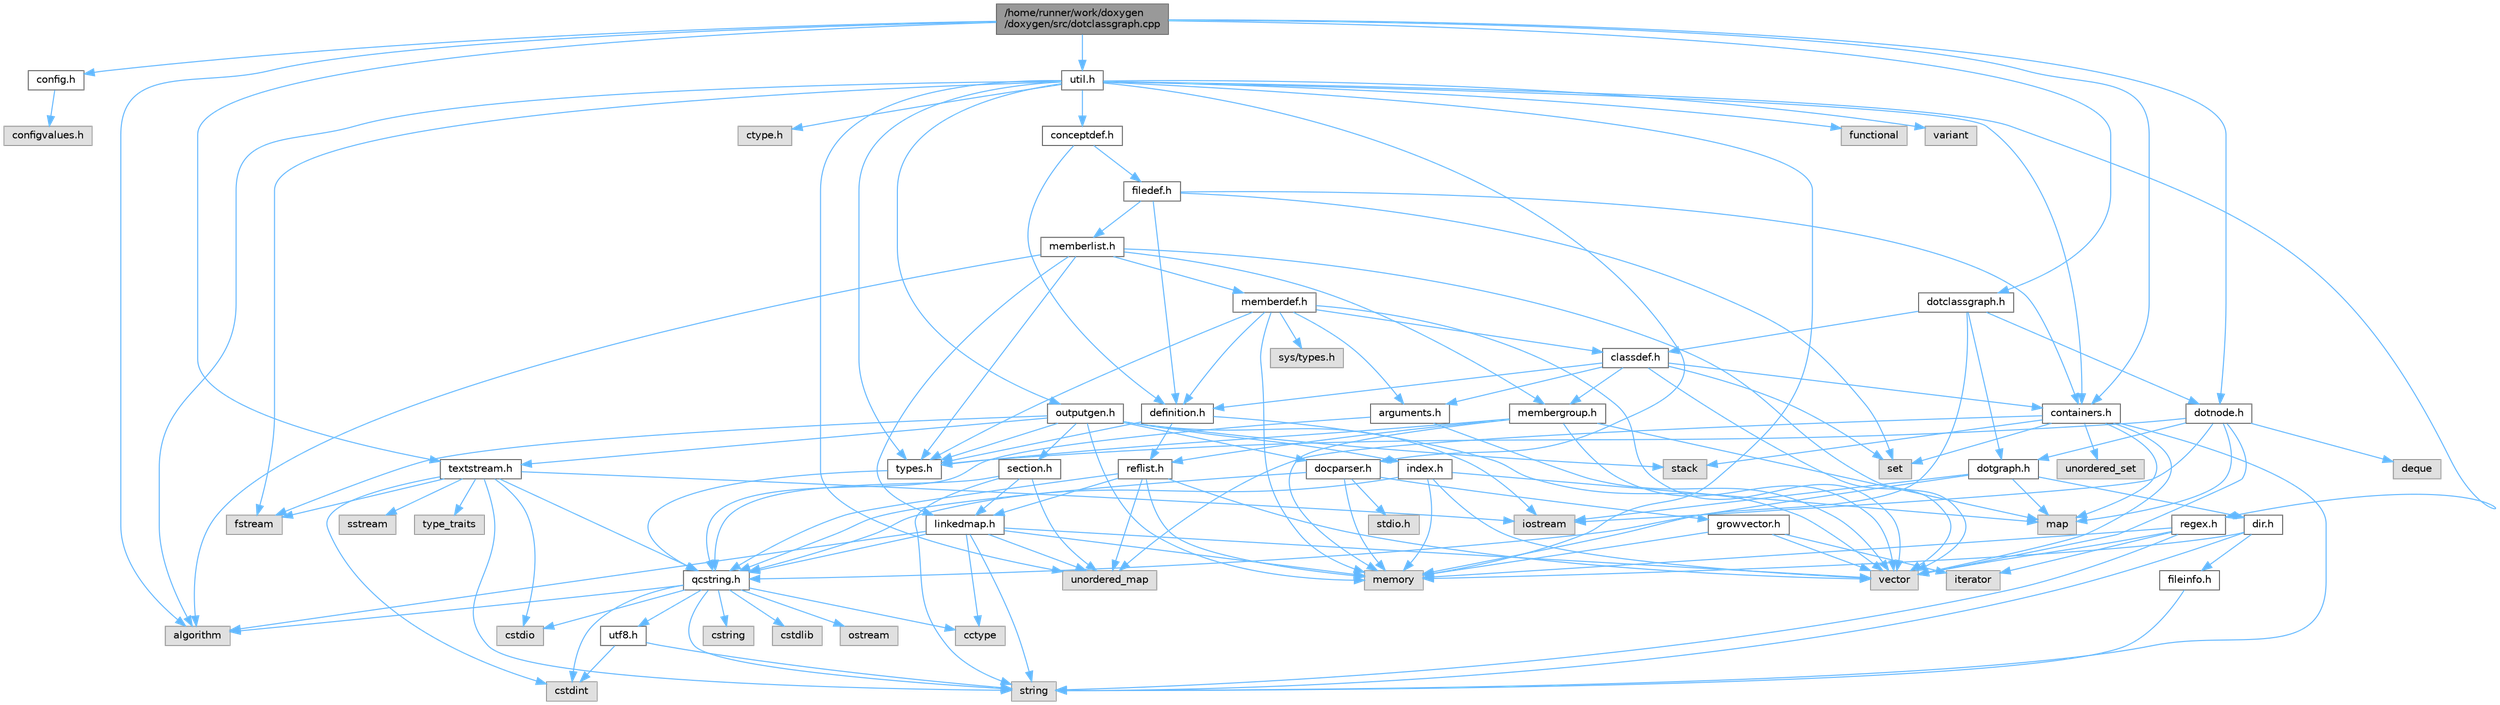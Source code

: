 digraph "/home/runner/work/doxygen/doxygen/src/dotclassgraph.cpp"
{
 // INTERACTIVE_SVG=YES
 // LATEX_PDF_SIZE
  bgcolor="transparent";
  edge [fontname=Helvetica,fontsize=10,labelfontname=Helvetica,labelfontsize=10];
  node [fontname=Helvetica,fontsize=10,shape=box,height=0.2,width=0.4];
  Node1 [label="/home/runner/work/doxygen\l/doxygen/src/dotclassgraph.cpp",height=0.2,width=0.4,color="gray40", fillcolor="grey60", style="filled", fontcolor="black",tooltip=" "];
  Node1 -> Node2 [color="steelblue1",style="solid",tooltip=" "];
  Node2 [label="algorithm",height=0.2,width=0.4,color="grey60", fillcolor="#E0E0E0", style="filled",tooltip=" "];
  Node1 -> Node3 [color="steelblue1",style="solid",tooltip=" "];
  Node3 [label="containers.h",height=0.2,width=0.4,color="grey40", fillcolor="white", style="filled",URL="$d5/d75/containers_8h.html",tooltip=" "];
  Node3 -> Node4 [color="steelblue1",style="solid",tooltip=" "];
  Node4 [label="vector",height=0.2,width=0.4,color="grey60", fillcolor="#E0E0E0", style="filled",tooltip=" "];
  Node3 -> Node5 [color="steelblue1",style="solid",tooltip=" "];
  Node5 [label="string",height=0.2,width=0.4,color="grey60", fillcolor="#E0E0E0", style="filled",tooltip=" "];
  Node3 -> Node6 [color="steelblue1",style="solid",tooltip=" "];
  Node6 [label="set",height=0.2,width=0.4,color="grey60", fillcolor="#E0E0E0", style="filled",tooltip=" "];
  Node3 -> Node7 [color="steelblue1",style="solid",tooltip=" "];
  Node7 [label="map",height=0.2,width=0.4,color="grey60", fillcolor="#E0E0E0", style="filled",tooltip=" "];
  Node3 -> Node8 [color="steelblue1",style="solid",tooltip=" "];
  Node8 [label="unordered_set",height=0.2,width=0.4,color="grey60", fillcolor="#E0E0E0", style="filled",tooltip=" "];
  Node3 -> Node9 [color="steelblue1",style="solid",tooltip=" "];
  Node9 [label="unordered_map",height=0.2,width=0.4,color="grey60", fillcolor="#E0E0E0", style="filled",tooltip=" "];
  Node3 -> Node10 [color="steelblue1",style="solid",tooltip=" "];
  Node10 [label="stack",height=0.2,width=0.4,color="grey60", fillcolor="#E0E0E0", style="filled",tooltip=" "];
  Node1 -> Node11 [color="steelblue1",style="solid",tooltip=" "];
  Node11 [label="dotclassgraph.h",height=0.2,width=0.4,color="grey40", fillcolor="white", style="filled",URL="$d5/d04/dotclassgraph_8h.html",tooltip=" "];
  Node11 -> Node12 [color="steelblue1",style="solid",tooltip=" "];
  Node12 [label="memory",height=0.2,width=0.4,color="grey60", fillcolor="#E0E0E0", style="filled",tooltip=" "];
  Node11 -> Node13 [color="steelblue1",style="solid",tooltip=" "];
  Node13 [label="classdef.h",height=0.2,width=0.4,color="grey40", fillcolor="white", style="filled",URL="$d1/da6/classdef_8h.html",tooltip=" "];
  Node13 -> Node4 [color="steelblue1",style="solid",tooltip=" "];
  Node13 -> Node6 [color="steelblue1",style="solid",tooltip=" "];
  Node13 -> Node3 [color="steelblue1",style="solid",tooltip=" "];
  Node13 -> Node14 [color="steelblue1",style="solid",tooltip=" "];
  Node14 [label="definition.h",height=0.2,width=0.4,color="grey40", fillcolor="white", style="filled",URL="$df/da1/definition_8h.html",tooltip=" "];
  Node14 -> Node4 [color="steelblue1",style="solid",tooltip=" "];
  Node14 -> Node15 [color="steelblue1",style="solid",tooltip=" "];
  Node15 [label="types.h",height=0.2,width=0.4,color="grey40", fillcolor="white", style="filled",URL="$d9/d49/types_8h.html",tooltip="This file contains a number of basic enums and types."];
  Node15 -> Node16 [color="steelblue1",style="solid",tooltip=" "];
  Node16 [label="qcstring.h",height=0.2,width=0.4,color="grey40", fillcolor="white", style="filled",URL="$d7/d5c/qcstring_8h.html",tooltip=" "];
  Node16 -> Node5 [color="steelblue1",style="solid",tooltip=" "];
  Node16 -> Node2 [color="steelblue1",style="solid",tooltip=" "];
  Node16 -> Node17 [color="steelblue1",style="solid",tooltip=" "];
  Node17 [label="cctype",height=0.2,width=0.4,color="grey60", fillcolor="#E0E0E0", style="filled",tooltip=" "];
  Node16 -> Node18 [color="steelblue1",style="solid",tooltip=" "];
  Node18 [label="cstring",height=0.2,width=0.4,color="grey60", fillcolor="#E0E0E0", style="filled",tooltip=" "];
  Node16 -> Node19 [color="steelblue1",style="solid",tooltip=" "];
  Node19 [label="cstdio",height=0.2,width=0.4,color="grey60", fillcolor="#E0E0E0", style="filled",tooltip=" "];
  Node16 -> Node20 [color="steelblue1",style="solid",tooltip=" "];
  Node20 [label="cstdlib",height=0.2,width=0.4,color="grey60", fillcolor="#E0E0E0", style="filled",tooltip=" "];
  Node16 -> Node21 [color="steelblue1",style="solid",tooltip=" "];
  Node21 [label="cstdint",height=0.2,width=0.4,color="grey60", fillcolor="#E0E0E0", style="filled",tooltip=" "];
  Node16 -> Node22 [color="steelblue1",style="solid",tooltip=" "];
  Node22 [label="ostream",height=0.2,width=0.4,color="grey60", fillcolor="#E0E0E0", style="filled",tooltip=" "];
  Node16 -> Node23 [color="steelblue1",style="solid",tooltip=" "];
  Node23 [label="utf8.h",height=0.2,width=0.4,color="grey40", fillcolor="white", style="filled",URL="$db/d7c/utf8_8h.html",tooltip="Various UTF8 related helper functions."];
  Node23 -> Node21 [color="steelblue1",style="solid",tooltip=" "];
  Node23 -> Node5 [color="steelblue1",style="solid",tooltip=" "];
  Node14 -> Node24 [color="steelblue1",style="solid",tooltip=" "];
  Node24 [label="reflist.h",height=0.2,width=0.4,color="grey40", fillcolor="white", style="filled",URL="$d1/d02/reflist_8h.html",tooltip=" "];
  Node24 -> Node4 [color="steelblue1",style="solid",tooltip=" "];
  Node24 -> Node9 [color="steelblue1",style="solid",tooltip=" "];
  Node24 -> Node12 [color="steelblue1",style="solid",tooltip=" "];
  Node24 -> Node16 [color="steelblue1",style="solid",tooltip=" "];
  Node24 -> Node25 [color="steelblue1",style="solid",tooltip=" "];
  Node25 [label="linkedmap.h",height=0.2,width=0.4,color="grey40", fillcolor="white", style="filled",URL="$da/de1/linkedmap_8h.html",tooltip=" "];
  Node25 -> Node9 [color="steelblue1",style="solid",tooltip=" "];
  Node25 -> Node4 [color="steelblue1",style="solid",tooltip=" "];
  Node25 -> Node12 [color="steelblue1",style="solid",tooltip=" "];
  Node25 -> Node5 [color="steelblue1",style="solid",tooltip=" "];
  Node25 -> Node2 [color="steelblue1",style="solid",tooltip=" "];
  Node25 -> Node17 [color="steelblue1",style="solid",tooltip=" "];
  Node25 -> Node16 [color="steelblue1",style="solid",tooltip=" "];
  Node13 -> Node26 [color="steelblue1",style="solid",tooltip=" "];
  Node26 [label="arguments.h",height=0.2,width=0.4,color="grey40", fillcolor="white", style="filled",URL="$df/d9b/arguments_8h.html",tooltip=" "];
  Node26 -> Node4 [color="steelblue1",style="solid",tooltip=" "];
  Node26 -> Node16 [color="steelblue1",style="solid",tooltip=" "];
  Node13 -> Node27 [color="steelblue1",style="solid",tooltip=" "];
  Node27 [label="membergroup.h",height=0.2,width=0.4,color="grey40", fillcolor="white", style="filled",URL="$d9/d11/membergroup_8h.html",tooltip=" "];
  Node27 -> Node4 [color="steelblue1",style="solid",tooltip=" "];
  Node27 -> Node7 [color="steelblue1",style="solid",tooltip=" "];
  Node27 -> Node12 [color="steelblue1",style="solid",tooltip=" "];
  Node27 -> Node15 [color="steelblue1",style="solid",tooltip=" "];
  Node27 -> Node24 [color="steelblue1",style="solid",tooltip=" "];
  Node11 -> Node28 [color="steelblue1",style="solid",tooltip=" "];
  Node28 [label="dotnode.h",height=0.2,width=0.4,color="grey40", fillcolor="white", style="filled",URL="$d8/d3b/dotnode_8h.html",tooltip=" "];
  Node28 -> Node4 [color="steelblue1",style="solid",tooltip=" "];
  Node28 -> Node7 [color="steelblue1",style="solid",tooltip=" "];
  Node28 -> Node29 [color="steelblue1",style="solid",tooltip=" "];
  Node29 [label="deque",height=0.2,width=0.4,color="grey60", fillcolor="#E0E0E0", style="filled",tooltip=" "];
  Node28 -> Node30 [color="steelblue1",style="solid",tooltip=" "];
  Node30 [label="iostream",height=0.2,width=0.4,color="grey60", fillcolor="#E0E0E0", style="filled",tooltip=" "];
  Node28 -> Node15 [color="steelblue1",style="solid",tooltip=" "];
  Node28 -> Node31 [color="steelblue1",style="solid",tooltip=" "];
  Node31 [label="dotgraph.h",height=0.2,width=0.4,color="grey40", fillcolor="white", style="filled",URL="$d0/daa/dotgraph_8h.html",tooltip=" "];
  Node31 -> Node30 [color="steelblue1",style="solid",tooltip=" "];
  Node31 -> Node7 [color="steelblue1",style="solid",tooltip=" "];
  Node31 -> Node16 [color="steelblue1",style="solid",tooltip=" "];
  Node31 -> Node32 [color="steelblue1",style="solid",tooltip=" "];
  Node32 [label="dir.h",height=0.2,width=0.4,color="grey40", fillcolor="white", style="filled",URL="$df/d9c/dir_8h.html",tooltip=" "];
  Node32 -> Node5 [color="steelblue1",style="solid",tooltip=" "];
  Node32 -> Node12 [color="steelblue1",style="solid",tooltip=" "];
  Node32 -> Node33 [color="steelblue1",style="solid",tooltip=" "];
  Node33 [label="fileinfo.h",height=0.2,width=0.4,color="grey40", fillcolor="white", style="filled",URL="$df/d45/fileinfo_8h.html",tooltip=" "];
  Node33 -> Node5 [color="steelblue1",style="solid",tooltip=" "];
  Node11 -> Node31 [color="steelblue1",style="solid",tooltip=" "];
  Node1 -> Node28 [color="steelblue1",style="solid",tooltip=" "];
  Node1 -> Node34 [color="steelblue1",style="solid",tooltip=" "];
  Node34 [label="textstream.h",height=0.2,width=0.4,color="grey40", fillcolor="white", style="filled",URL="$d4/d7d/textstream_8h.html",tooltip=" "];
  Node34 -> Node5 [color="steelblue1",style="solid",tooltip=" "];
  Node34 -> Node30 [color="steelblue1",style="solid",tooltip=" "];
  Node34 -> Node35 [color="steelblue1",style="solid",tooltip=" "];
  Node35 [label="sstream",height=0.2,width=0.4,color="grey60", fillcolor="#E0E0E0", style="filled",tooltip=" "];
  Node34 -> Node21 [color="steelblue1",style="solid",tooltip=" "];
  Node34 -> Node19 [color="steelblue1",style="solid",tooltip=" "];
  Node34 -> Node36 [color="steelblue1",style="solid",tooltip=" "];
  Node36 [label="fstream",height=0.2,width=0.4,color="grey60", fillcolor="#E0E0E0", style="filled",tooltip=" "];
  Node34 -> Node37 [color="steelblue1",style="solid",tooltip=" "];
  Node37 [label="type_traits",height=0.2,width=0.4,color="grey60", fillcolor="#E0E0E0", style="filled",tooltip=" "];
  Node34 -> Node16 [color="steelblue1",style="solid",tooltip=" "];
  Node1 -> Node38 [color="steelblue1",style="solid",tooltip=" "];
  Node38 [label="config.h",height=0.2,width=0.4,color="grey40", fillcolor="white", style="filled",URL="$db/d16/config_8h.html",tooltip=" "];
  Node38 -> Node39 [color="steelblue1",style="solid",tooltip=" "];
  Node39 [label="configvalues.h",height=0.2,width=0.4,color="grey60", fillcolor="#E0E0E0", style="filled",tooltip=" "];
  Node1 -> Node40 [color="steelblue1",style="solid",tooltip=" "];
  Node40 [label="util.h",height=0.2,width=0.4,color="grey40", fillcolor="white", style="filled",URL="$d8/d3c/util_8h.html",tooltip="A bunch of utility functions."];
  Node40 -> Node12 [color="steelblue1",style="solid",tooltip=" "];
  Node40 -> Node9 [color="steelblue1",style="solid",tooltip=" "];
  Node40 -> Node2 [color="steelblue1",style="solid",tooltip=" "];
  Node40 -> Node41 [color="steelblue1",style="solid",tooltip=" "];
  Node41 [label="functional",height=0.2,width=0.4,color="grey60", fillcolor="#E0E0E0", style="filled",tooltip=" "];
  Node40 -> Node36 [color="steelblue1",style="solid",tooltip=" "];
  Node40 -> Node42 [color="steelblue1",style="solid",tooltip=" "];
  Node42 [label="variant",height=0.2,width=0.4,color="grey60", fillcolor="#E0E0E0", style="filled",tooltip=" "];
  Node40 -> Node43 [color="steelblue1",style="solid",tooltip=" "];
  Node43 [label="ctype.h",height=0.2,width=0.4,color="grey60", fillcolor="#E0E0E0", style="filled",tooltip=" "];
  Node40 -> Node15 [color="steelblue1",style="solid",tooltip=" "];
  Node40 -> Node44 [color="steelblue1",style="solid",tooltip=" "];
  Node44 [label="docparser.h",height=0.2,width=0.4,color="grey40", fillcolor="white", style="filled",URL="$de/d9c/docparser_8h.html",tooltip=" "];
  Node44 -> Node45 [color="steelblue1",style="solid",tooltip=" "];
  Node45 [label="stdio.h",height=0.2,width=0.4,color="grey60", fillcolor="#E0E0E0", style="filled",tooltip=" "];
  Node44 -> Node12 [color="steelblue1",style="solid",tooltip=" "];
  Node44 -> Node16 [color="steelblue1",style="solid",tooltip=" "];
  Node44 -> Node46 [color="steelblue1",style="solid",tooltip=" "];
  Node46 [label="growvector.h",height=0.2,width=0.4,color="grey40", fillcolor="white", style="filled",URL="$d7/d50/growvector_8h.html",tooltip=" "];
  Node46 -> Node4 [color="steelblue1",style="solid",tooltip=" "];
  Node46 -> Node12 [color="steelblue1",style="solid",tooltip=" "];
  Node46 -> Node47 [color="steelblue1",style="solid",tooltip=" "];
  Node47 [label="iterator",height=0.2,width=0.4,color="grey60", fillcolor="#E0E0E0", style="filled",tooltip=" "];
  Node40 -> Node3 [color="steelblue1",style="solid",tooltip=" "];
  Node40 -> Node48 [color="steelblue1",style="solid",tooltip=" "];
  Node48 [label="outputgen.h",height=0.2,width=0.4,color="grey40", fillcolor="white", style="filled",URL="$df/d06/outputgen_8h.html",tooltip=" "];
  Node48 -> Node12 [color="steelblue1",style="solid",tooltip=" "];
  Node48 -> Node10 [color="steelblue1",style="solid",tooltip=" "];
  Node48 -> Node30 [color="steelblue1",style="solid",tooltip=" "];
  Node48 -> Node36 [color="steelblue1",style="solid",tooltip=" "];
  Node48 -> Node15 [color="steelblue1",style="solid",tooltip=" "];
  Node48 -> Node49 [color="steelblue1",style="solid",tooltip=" "];
  Node49 [label="index.h",height=0.2,width=0.4,color="grey40", fillcolor="white", style="filled",URL="$d1/db5/index_8h.html",tooltip=" "];
  Node49 -> Node12 [color="steelblue1",style="solid",tooltip=" "];
  Node49 -> Node4 [color="steelblue1",style="solid",tooltip=" "];
  Node49 -> Node7 [color="steelblue1",style="solid",tooltip=" "];
  Node49 -> Node16 [color="steelblue1",style="solid",tooltip=" "];
  Node48 -> Node50 [color="steelblue1",style="solid",tooltip=" "];
  Node50 [label="section.h",height=0.2,width=0.4,color="grey40", fillcolor="white", style="filled",URL="$d1/d2a/section_8h.html",tooltip=" "];
  Node50 -> Node5 [color="steelblue1",style="solid",tooltip=" "];
  Node50 -> Node9 [color="steelblue1",style="solid",tooltip=" "];
  Node50 -> Node16 [color="steelblue1",style="solid",tooltip=" "];
  Node50 -> Node25 [color="steelblue1",style="solid",tooltip=" "];
  Node48 -> Node34 [color="steelblue1",style="solid",tooltip=" "];
  Node48 -> Node44 [color="steelblue1",style="solid",tooltip=" "];
  Node40 -> Node51 [color="steelblue1",style="solid",tooltip=" "];
  Node51 [label="regex.h",height=0.2,width=0.4,color="grey40", fillcolor="white", style="filled",URL="$d1/d21/regex_8h.html",tooltip=" "];
  Node51 -> Node12 [color="steelblue1",style="solid",tooltip=" "];
  Node51 -> Node5 [color="steelblue1",style="solid",tooltip=" "];
  Node51 -> Node4 [color="steelblue1",style="solid",tooltip=" "];
  Node51 -> Node47 [color="steelblue1",style="solid",tooltip=" "];
  Node40 -> Node52 [color="steelblue1",style="solid",tooltip=" "];
  Node52 [label="conceptdef.h",height=0.2,width=0.4,color="grey40", fillcolor="white", style="filled",URL="$da/df1/conceptdef_8h.html",tooltip=" "];
  Node52 -> Node14 [color="steelblue1",style="solid",tooltip=" "];
  Node52 -> Node53 [color="steelblue1",style="solid",tooltip=" "];
  Node53 [label="filedef.h",height=0.2,width=0.4,color="grey40", fillcolor="white", style="filled",URL="$d4/d3a/filedef_8h.html",tooltip=" "];
  Node53 -> Node6 [color="steelblue1",style="solid",tooltip=" "];
  Node53 -> Node14 [color="steelblue1",style="solid",tooltip=" "];
  Node53 -> Node54 [color="steelblue1",style="solid",tooltip=" "];
  Node54 [label="memberlist.h",height=0.2,width=0.4,color="grey40", fillcolor="white", style="filled",URL="$dd/d78/memberlist_8h.html",tooltip=" "];
  Node54 -> Node4 [color="steelblue1",style="solid",tooltip=" "];
  Node54 -> Node2 [color="steelblue1",style="solid",tooltip=" "];
  Node54 -> Node55 [color="steelblue1",style="solid",tooltip=" "];
  Node55 [label="memberdef.h",height=0.2,width=0.4,color="grey40", fillcolor="white", style="filled",URL="$d4/d46/memberdef_8h.html",tooltip=" "];
  Node55 -> Node4 [color="steelblue1",style="solid",tooltip=" "];
  Node55 -> Node12 [color="steelblue1",style="solid",tooltip=" "];
  Node55 -> Node56 [color="steelblue1",style="solid",tooltip=" "];
  Node56 [label="sys/types.h",height=0.2,width=0.4,color="grey60", fillcolor="#E0E0E0", style="filled",tooltip=" "];
  Node55 -> Node15 [color="steelblue1",style="solid",tooltip=" "];
  Node55 -> Node14 [color="steelblue1",style="solid",tooltip=" "];
  Node55 -> Node26 [color="steelblue1",style="solid",tooltip=" "];
  Node55 -> Node13 [color="steelblue1",style="solid",tooltip=" "];
  Node54 -> Node25 [color="steelblue1",style="solid",tooltip=" "];
  Node54 -> Node15 [color="steelblue1",style="solid",tooltip=" "];
  Node54 -> Node27 [color="steelblue1",style="solid",tooltip=" "];
  Node53 -> Node3 [color="steelblue1",style="solid",tooltip=" "];
}
